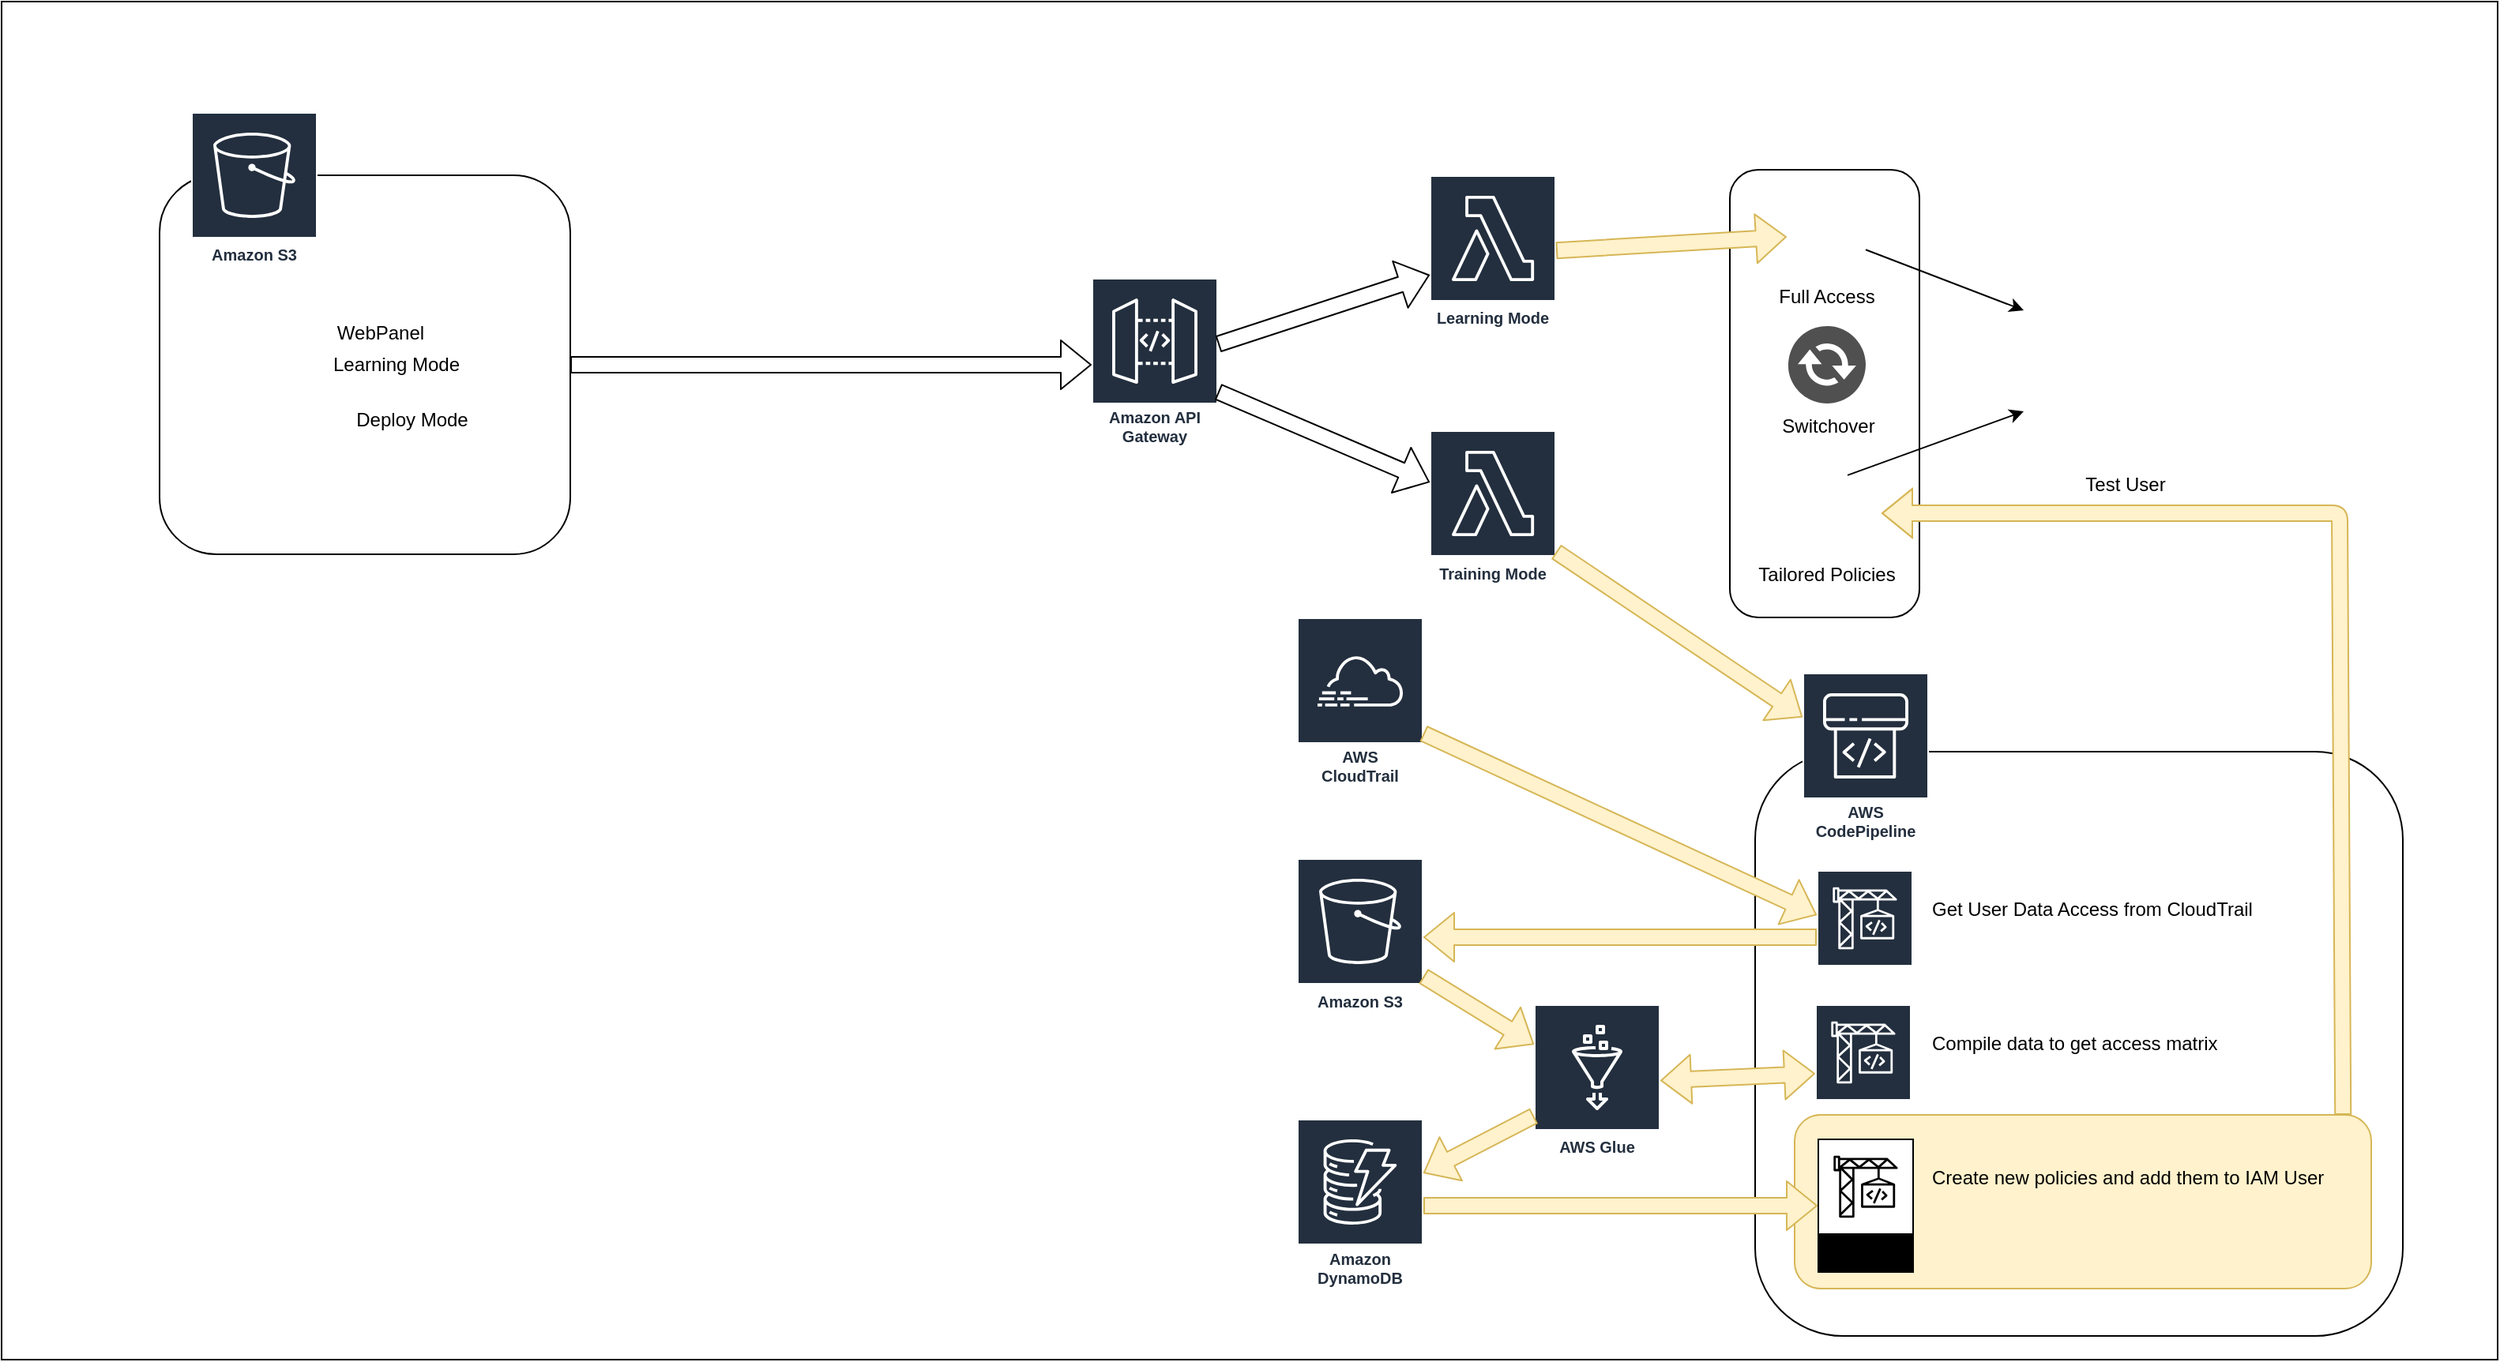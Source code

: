 <mxfile version="13.0.9" type="device"><diagram id="Sv9E1IjpxnXT30gbn1m1" name="Page-1"><mxGraphModel dx="1925" dy="2281" grid="1" gridSize="10" guides="1" tooltips="1" connect="1" arrows="1" fold="1" page="1" pageScale="1" pageWidth="827" pageHeight="1169" math="0" shadow="0"><root><mxCell id="0"/><mxCell id="1" parent="0"/><mxCell id="ZMZw4I-ACmBx8ECKZkVT-64" value="" style="rounded=0;whiteSpace=wrap;html=1;align=left;" parent="1" vertex="1"><mxGeometry x="-530" y="-30" width="1580" height="860" as="geometry"/></mxCell><mxCell id="ZMZw4I-ACmBx8ECKZkVT-33" value="" style="rounded=1;whiteSpace=wrap;html=1;" parent="1" vertex="1"><mxGeometry x="580" y="445" width="410" height="370" as="geometry"/></mxCell><mxCell id="ZMZw4I-ACmBx8ECKZkVT-41" value="&lt;br&gt;" style="outlineConnect=0;fontColor=#232F3E;gradientColor=none;strokeColor=#ffffff;fillColor=#232F3E;dashed=0;verticalLabelPosition=middle;verticalAlign=bottom;align=center;html=1;whiteSpace=wrap;fontSize=10;fontStyle=1;spacing=3;shape=mxgraph.aws4.productIcon;prIcon=mxgraph.aws4.codebuild;" parent="1" vertex="1"><mxGeometry x="618" y="605" width="61" height="85" as="geometry"/></mxCell><mxCell id="ZMZw4I-ACmBx8ECKZkVT-61" value="" style="rounded=1;whiteSpace=wrap;html=1;align=left;fillColor=#fff2cc;strokeColor=#d6b656;" parent="1" vertex="1"><mxGeometry x="605" y="675" width="365" height="110" as="geometry"/></mxCell><mxCell id="ZMZw4I-ACmBx8ECKZkVT-20" value="" style="rounded=1;whiteSpace=wrap;html=1;" parent="1" vertex="1"><mxGeometry x="564" y="76.5" width="120" height="283.5" as="geometry"/></mxCell><mxCell id="ZMZw4I-ACmBx8ECKZkVT-1" value="Learning Mode" style="outlineConnect=0;fontColor=#232F3E;gradientColor=none;strokeColor=#ffffff;fillColor=#232F3E;dashed=0;verticalLabelPosition=middle;verticalAlign=bottom;align=center;html=1;whiteSpace=wrap;fontSize=10;fontStyle=1;spacing=3;shape=mxgraph.aws4.productIcon;prIcon=mxgraph.aws4.lambda;" parent="1" vertex="1"><mxGeometry x="374" y="80" width="80" height="100" as="geometry"/></mxCell><mxCell id="ZMZw4I-ACmBx8ECKZkVT-4" value="" style="rounded=1;whiteSpace=wrap;html=1;" parent="1" vertex="1"><mxGeometry x="-430" y="80" width="260" height="240" as="geometry"/></mxCell><mxCell id="ZMZw4I-ACmBx8ECKZkVT-2" value="Amazon S3" style="outlineConnect=0;fontColor=#232F3E;gradientColor=none;strokeColor=#ffffff;fillColor=#232F3E;dashed=0;verticalLabelPosition=middle;verticalAlign=bottom;align=center;html=1;whiteSpace=wrap;fontSize=10;fontStyle=1;spacing=3;shape=mxgraph.aws4.productIcon;prIcon=mxgraph.aws4.s3;" parent="1" vertex="1"><mxGeometry x="-410" y="40" width="80" height="100" as="geometry"/></mxCell><mxCell id="ZMZw4I-ACmBx8ECKZkVT-3" value="" style="shape=image;html=1;verticalAlign=top;verticalLabelPosition=bottom;labelBackgroundColor=#ffffff;imageAspect=0;aspect=fixed;image=https://cdn1.iconfinder.com/data/icons/hawcons/32/699585-icon-76-document-file-html-128.png" parent="1" vertex="1"><mxGeometry x="-390" y="150" width="60" height="60" as="geometry"/></mxCell><mxCell id="ZMZw4I-ACmBx8ECKZkVT-5" value="WebPanel" style="text;html=1;strokeColor=none;fillColor=none;align=center;verticalAlign=middle;whiteSpace=wrap;rounded=0;" parent="1" vertex="1"><mxGeometry x="-310" y="170" width="40" height="20" as="geometry"/></mxCell><mxCell id="ZMZw4I-ACmBx8ECKZkVT-6" value="Learning Mode" style="text;html=1;strokeColor=none;fillColor=none;align=center;verticalAlign=middle;whiteSpace=wrap;rounded=0;" parent="1" vertex="1"><mxGeometry x="-330" y="190" width="100" height="20" as="geometry"/></mxCell><mxCell id="ZMZw4I-ACmBx8ECKZkVT-7" value="Amazon API Gateway" style="outlineConnect=0;fontColor=#232F3E;gradientColor=none;strokeColor=#ffffff;fillColor=#232F3E;dashed=0;verticalLabelPosition=middle;verticalAlign=bottom;align=center;html=1;whiteSpace=wrap;fontSize=10;fontStyle=1;spacing=3;shape=mxgraph.aws4.productIcon;prIcon=mxgraph.aws4.api_gateway;" parent="1" vertex="1"><mxGeometry x="160" y="145" width="80" height="110" as="geometry"/></mxCell><mxCell id="ZMZw4I-ACmBx8ECKZkVT-11" value="Full Access" style="shape=image;html=1;verticalAlign=top;verticalLabelPosition=bottom;labelBackgroundColor=#ffffff;imageAspect=0;aspect=fixed;image=https://cdn1.iconfinder.com/data/icons/social-black-buttons/512/aws-128.png" parent="1" vertex="1"><mxGeometry x="600" y="92.5" width="50" height="50" as="geometry"/></mxCell><mxCell id="ZMZw4I-ACmBx8ECKZkVT-12" value="Switchover" style="pointerEvents=1;shadow=0;dashed=0;html=1;strokeColor=none;fillColor=#505050;labelPosition=center;verticalLabelPosition=bottom;verticalAlign=top;outlineConnect=0;align=center;shape=mxgraph.office.communications.exchange_active_sync;" parent="1" vertex="1"><mxGeometry x="601" y="175.5" width="49" height="49" as="geometry"/></mxCell><mxCell id="ZMZw4I-ACmBx8ECKZkVT-13" value="" style="shape=image;html=1;verticalAlign=top;verticalLabelPosition=bottom;labelBackgroundColor=#ffffff;imageAspect=0;aspect=fixed;image=https://cdn1.iconfinder.com/data/icons/social-black-buttons/512/aws-128.png" parent="1" vertex="1"><mxGeometry x="609.5" y="279" width="50" height="50" as="geometry"/></mxCell><mxCell id="ZMZw4I-ACmBx8ECKZkVT-21" value="Tailored Policies" style="shape=image;html=1;verticalAlign=top;verticalLabelPosition=bottom;labelBackgroundColor=#ffffff;imageAspect=0;aspect=fixed;image=https://cdn1.iconfinder.com/data/icons/social-black-buttons/512/aws-128.png" parent="1" vertex="1"><mxGeometry x="599.5" y="269" width="50" height="50" as="geometry"/></mxCell><mxCell id="ZMZw4I-ACmBx8ECKZkVT-22" value="" style="shape=image;html=1;verticalAlign=top;verticalLabelPosition=bottom;labelBackgroundColor=#ffffff;imageAspect=0;aspect=fixed;image=https://cdn1.iconfinder.com/data/icons/social-black-buttons/512/aws-128.png" parent="1" vertex="1"><mxGeometry x="588.5" y="254" width="50" height="50" as="geometry"/></mxCell><mxCell id="ZMZw4I-ACmBx8ECKZkVT-25" value="" style="endArrow=classic;html=1;entryX=0;entryY=0.75;entryDx=0;entryDy=0;" parent="1" source="ZMZw4I-ACmBx8ECKZkVT-22" target="ZMZw4I-ACmBx8ECKZkVT-10" edge="1"><mxGeometry width="50" height="50" relative="1" as="geometry"><mxPoint x="439" y="356.5" as="sourcePoint"/><mxPoint x="699" y="205.473" as="targetPoint"/></mxGeometry></mxCell><mxCell id="ZMZw4I-ACmBx8ECKZkVT-26" value="" style="endArrow=classic;html=1;entryX=0;entryY=0.25;entryDx=0;entryDy=0;" parent="1" source="ZMZw4I-ACmBx8ECKZkVT-11" target="ZMZw4I-ACmBx8ECKZkVT-10" edge="1"><mxGeometry width="50" height="50" relative="1" as="geometry"><mxPoint x="439" y="356.5" as="sourcePoint"/><mxPoint x="699" y="141.9" as="targetPoint"/></mxGeometry></mxCell><mxCell id="ZMZw4I-ACmBx8ECKZkVT-27" value="Training Mode" style="outlineConnect=0;fontColor=#232F3E;gradientColor=none;strokeColor=#ffffff;fillColor=#232F3E;dashed=0;verticalLabelPosition=middle;verticalAlign=bottom;align=center;html=1;whiteSpace=wrap;fontSize=10;fontStyle=1;spacing=3;shape=mxgraph.aws4.productIcon;prIcon=mxgraph.aws4.lambda;" parent="1" vertex="1"><mxGeometry x="374" y="241.5" width="80" height="100" as="geometry"/></mxCell><mxCell id="ZMZw4I-ACmBx8ECKZkVT-28" value="AWS CodePipeline" style="outlineConnect=0;fontColor=#232F3E;gradientColor=none;strokeColor=#ffffff;fillColor=#232F3E;dashed=0;verticalLabelPosition=middle;verticalAlign=bottom;align=center;html=1;whiteSpace=wrap;fontSize=10;fontStyle=1;spacing=3;shape=mxgraph.aws4.productIcon;prIcon=mxgraph.aws4.codepipeline;" parent="1" vertex="1"><mxGeometry x="610" y="395" width="80" height="110" as="geometry"/></mxCell><mxCell id="ZMZw4I-ACmBx8ECKZkVT-30" value="Deploy Mode" style="text;html=1;strokeColor=none;fillColor=none;align=center;verticalAlign=middle;whiteSpace=wrap;rounded=0;" parent="1" vertex="1"><mxGeometry x="-320" y="225" width="100" height="20" as="geometry"/></mxCell><mxCell id="ZMZw4I-ACmBx8ECKZkVT-32" value="" style="shape=flexArrow;endArrow=classic;html=1;fillColor=#fff2cc;strokeColor=#d6b656;" parent="1" source="ZMZw4I-ACmBx8ECKZkVT-27" target="ZMZw4I-ACmBx8ECKZkVT-28" edge="1"><mxGeometry width="50" height="50" relative="1" as="geometry"><mxPoint x="540" y="470" as="sourcePoint"/><mxPoint x="560" y="260" as="targetPoint"/></mxGeometry></mxCell><mxCell id="ZMZw4I-ACmBx8ECKZkVT-34" value="&lt;br&gt;" style="outlineConnect=0;fontColor=#232F3E;gradientColor=none;strokeColor=#ffffff;fillColor=#232F3E;dashed=0;verticalLabelPosition=middle;verticalAlign=bottom;align=center;html=1;whiteSpace=wrap;fontSize=10;fontStyle=1;spacing=3;shape=mxgraph.aws4.productIcon;prIcon=mxgraph.aws4.codebuild;" parent="1" vertex="1"><mxGeometry x="619" y="520" width="61" height="85" as="geometry"/></mxCell><mxCell id="ZMZw4I-ACmBx8ECKZkVT-36" value="AWS&#10;CloudTrail" style="outlineConnect=0;fontColor=#232F3E;gradientColor=none;strokeColor=#ffffff;fillColor=#232F3E;dashed=0;verticalLabelPosition=middle;verticalAlign=bottom;align=center;html=1;whiteSpace=wrap;fontSize=10;fontStyle=1;spacing=3;shape=mxgraph.aws4.productIcon;prIcon=mxgraph.aws4.cloudtrail;" parent="1" vertex="1"><mxGeometry x="290" y="360" width="80" height="110" as="geometry"/></mxCell><mxCell id="ZMZw4I-ACmBx8ECKZkVT-38" value="Get User Data Access from CloudTrail" style="text;html=1;strokeColor=none;fillColor=none;align=left;verticalAlign=middle;whiteSpace=wrap;rounded=0;" parent="1" vertex="1"><mxGeometry x="690" y="535" width="230" height="20" as="geometry"/></mxCell><mxCell id="ZMZw4I-ACmBx8ECKZkVT-43" value="AWS Glue" style="outlineConnect=0;fontColor=#232F3E;gradientColor=none;strokeColor=#ffffff;fillColor=#232F3E;dashed=0;verticalLabelPosition=middle;verticalAlign=bottom;align=center;html=1;whiteSpace=wrap;fontSize=10;fontStyle=1;spacing=3;shape=mxgraph.aws4.productIcon;prIcon=mxgraph.aws4.glue;" parent="1" vertex="1"><mxGeometry x="440" y="605" width="80" height="100" as="geometry"/></mxCell><mxCell id="ZMZw4I-ACmBx8ECKZkVT-44" value="" style="shape=flexArrow;endArrow=classic;startArrow=classic;html=1;fillColor=#fff2cc;strokeColor=#d6b656;" parent="1" source="ZMZw4I-ACmBx8ECKZkVT-43" target="ZMZw4I-ACmBx8ECKZkVT-41" edge="1"><mxGeometry width="50" height="50" relative="1" as="geometry"><mxPoint x="440" y="677.5" as="sourcePoint"/><mxPoint x="577.5" y="654.918" as="targetPoint"/></mxGeometry></mxCell><mxCell id="ZMZw4I-ACmBx8ECKZkVT-45" value="Compile data to get access matrix" style="text;html=1;strokeColor=none;fillColor=none;align=left;verticalAlign=middle;whiteSpace=wrap;rounded=0;" parent="1" vertex="1"><mxGeometry x="690" y="619.5" width="230" height="20" as="geometry"/></mxCell><mxCell id="ZMZw4I-ACmBx8ECKZkVT-46" value="" style="shape=flexArrow;endArrow=classic;html=1;" parent="1" source="ZMZw4I-ACmBx8ECKZkVT-4" target="ZMZw4I-ACmBx8ECKZkVT-7" edge="1"><mxGeometry width="50" height="50" relative="1" as="geometry"><mxPoint x="510" y="390" as="sourcePoint"/><mxPoint x="560" y="340" as="targetPoint"/></mxGeometry></mxCell><mxCell id="ZMZw4I-ACmBx8ECKZkVT-47" value="" style="shape=flexArrow;endArrow=classic;html=1;" parent="1" source="ZMZw4I-ACmBx8ECKZkVT-7" target="ZMZw4I-ACmBx8ECKZkVT-1" edge="1"><mxGeometry width="50" height="50" relative="1" as="geometry"><mxPoint x="439" y="462.5" as="sourcePoint"/><mxPoint x="489" y="412.5" as="targetPoint"/></mxGeometry></mxCell><mxCell id="ZMZw4I-ACmBx8ECKZkVT-48" value="" style="shape=flexArrow;endArrow=classic;html=1;" parent="1" source="ZMZw4I-ACmBx8ECKZkVT-7" target="ZMZw4I-ACmBx8ECKZkVT-27" edge="1"><mxGeometry width="50" height="50" relative="1" as="geometry"><mxPoint x="439" y="462.5" as="sourcePoint"/><mxPoint x="489" y="412.5" as="targetPoint"/></mxGeometry></mxCell><mxCell id="ZMZw4I-ACmBx8ECKZkVT-49" value="&lt;br&gt;" style="outlineConnect=0;dashed=0;verticalLabelPosition=middle;verticalAlign=bottom;align=center;html=1;whiteSpace=wrap;fontSize=10;fontStyle=1;spacing=3;shape=mxgraph.aws4.productIcon;prIcon=mxgraph.aws4.codebuild;" parent="1" vertex="1"><mxGeometry x="619.5" y="690" width="61" height="85" as="geometry"/></mxCell><mxCell id="ZMZw4I-ACmBx8ECKZkVT-50" value="Create new policies and add them to IAM User" style="text;html=1;strokeColor=none;fillColor=none;align=left;verticalAlign=middle;whiteSpace=wrap;rounded=0;" parent="1" vertex="1"><mxGeometry x="690" y="705" width="272.5" height="20" as="geometry"/></mxCell><mxCell id="ZMZw4I-ACmBx8ECKZkVT-51" value="Amazon DynamoDB" style="outlineConnect=0;fontColor=#232F3E;gradientColor=none;strokeColor=#ffffff;fillColor=#232F3E;dashed=0;verticalLabelPosition=middle;verticalAlign=bottom;align=center;html=1;whiteSpace=wrap;fontSize=10;fontStyle=1;spacing=3;shape=mxgraph.aws4.productIcon;prIcon=mxgraph.aws4.dynamodb;" parent="1" vertex="1"><mxGeometry x="290" y="677.5" width="80" height="110" as="geometry"/></mxCell><mxCell id="ZMZw4I-ACmBx8ECKZkVT-52" value="Amazon S3" style="outlineConnect=0;fontColor=#232F3E;gradientColor=none;strokeColor=#ffffff;fillColor=#232F3E;dashed=0;verticalLabelPosition=middle;verticalAlign=bottom;align=center;html=1;whiteSpace=wrap;fontSize=10;fontStyle=1;spacing=3;shape=mxgraph.aws4.productIcon;prIcon=mxgraph.aws4.s3;" parent="1" vertex="1"><mxGeometry x="290" y="512.5" width="80" height="100" as="geometry"/></mxCell><mxCell id="ZMZw4I-ACmBx8ECKZkVT-54" value="" style="shape=flexArrow;endArrow=classic;html=1;fillColor=#fff2cc;strokeColor=#d6b656;" parent="1" source="ZMZw4I-ACmBx8ECKZkVT-34" target="ZMZw4I-ACmBx8ECKZkVT-52" edge="1"><mxGeometry width="50" height="50" relative="1" as="geometry"><mxPoint x="578.5" y="560.466" as="sourcePoint"/><mxPoint x="410" y="600" as="targetPoint"/></mxGeometry></mxCell><mxCell id="ZMZw4I-ACmBx8ECKZkVT-55" value="" style="shape=flexArrow;endArrow=classic;html=1;fillColor=#fff2cc;strokeColor=#d6b656;" parent="1" source="ZMZw4I-ACmBx8ECKZkVT-52" target="ZMZw4I-ACmBx8ECKZkVT-43" edge="1"><mxGeometry width="50" height="50" relative="1" as="geometry"><mxPoint x="640" y="627.5" as="sourcePoint"/><mxPoint x="690" y="577.5" as="targetPoint"/></mxGeometry></mxCell><mxCell id="ZMZw4I-ACmBx8ECKZkVT-56" value="" style="shape=flexArrow;endArrow=classic;html=1;fillColor=#fff2cc;strokeColor=#d6b656;" parent="1" source="ZMZw4I-ACmBx8ECKZkVT-43" target="ZMZw4I-ACmBx8ECKZkVT-51" edge="1"><mxGeometry width="50" height="50" relative="1" as="geometry"><mxPoint x="640" y="727.5" as="sourcePoint"/><mxPoint x="690" y="677.5" as="targetPoint"/></mxGeometry></mxCell><mxCell id="ZMZw4I-ACmBx8ECKZkVT-57" value="" style="shape=flexArrow;endArrow=classic;html=1;fillColor=#fff2cc;strokeColor=#d6b656;" parent="1" source="ZMZw4I-ACmBx8ECKZkVT-51" target="ZMZw4I-ACmBx8ECKZkVT-49" edge="1"><mxGeometry width="50" height="50" relative="1" as="geometry"><mxPoint x="640" y="727.5" as="sourcePoint"/><mxPoint x="579" y="730.456" as="targetPoint"/></mxGeometry></mxCell><mxCell id="ZMZw4I-ACmBx8ECKZkVT-58" value="" style="shape=flexArrow;endArrow=classic;html=1;fillColor=#fff2cc;strokeColor=#d6b656;" parent="1" source="ZMZw4I-ACmBx8ECKZkVT-36" target="ZMZw4I-ACmBx8ECKZkVT-34" edge="1"><mxGeometry width="50" height="50" relative="1" as="geometry"><mxPoint x="383" y="486.894" as="sourcePoint"/><mxPoint x="591.5" y="541.074" as="targetPoint"/></mxGeometry></mxCell><mxCell id="ZMZw4I-ACmBx8ECKZkVT-62" value="" style="shape=flexArrow;endArrow=classic;html=1;fillColor=#fff2cc;strokeColor=#d6b656;" parent="1" source="ZMZw4I-ACmBx8ECKZkVT-1" target="ZMZw4I-ACmBx8ECKZkVT-11" edge="1"><mxGeometry width="50" height="50" relative="1" as="geometry"><mxPoint x="519" y="106.083" as="sourcePoint"/><mxPoint x="579" y="426.5" as="targetPoint"/></mxGeometry></mxCell><mxCell id="ZMZw4I-ACmBx8ECKZkVT-10" value="Test User" style="shape=image;html=1;verticalAlign=top;verticalLabelPosition=bottom;labelBackgroundColor=#ffffff;imageAspect=0;aspect=fixed;image=https://cdn2.iconfinder.com/data/icons/ios-7-icons/50/user_female-128.png" parent="1" vertex="1"><mxGeometry x="750" y="133.5" width="128" height="128" as="geometry"/></mxCell><mxCell id="0a5o8siNTP7fWHQeuANh-2" value="" style="shape=flexArrow;endArrow=classic;html=1;fillColor=#fff2cc;strokeColor=#d6b656;exitX=0.951;exitY=0;exitDx=0;exitDy=0;exitPerimeter=0;" edge="1" parent="1" source="ZMZw4I-ACmBx8ECKZkVT-61"><mxGeometry width="50" height="50" relative="1" as="geometry"><mxPoint x="950" y="670" as="sourcePoint"/><mxPoint x="660" y="294" as="targetPoint"/><Array as="points"><mxPoint x="950" y="294"/></Array></mxGeometry></mxCell></root></mxGraphModel></diagram></mxfile>